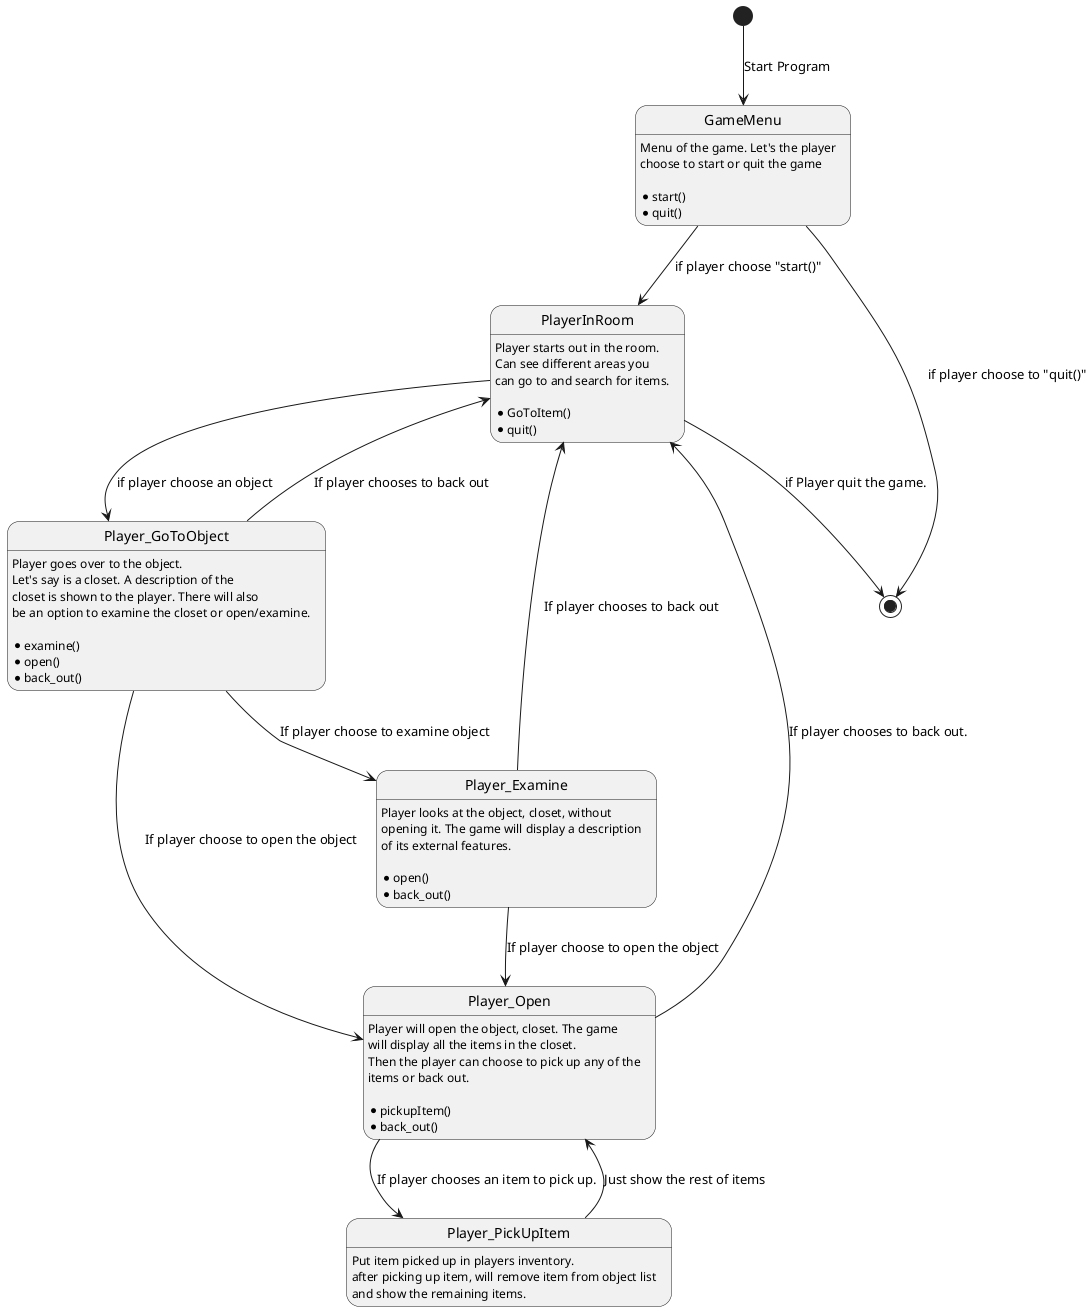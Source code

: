 @startuml
[*] --> GameMenu: Start Program
state GameMenu{
GameMenu: Menu of the game. Let's the player
GameMenu: choose to start or quit the game
GameMenu:
GameMenu: * start()
GameMenu: * quit()
}
GameMenu --> PlayerInRoom: if player choose "start()"
GameMenu --> [*]: if player choose to "quit()"

state PlayerInRoom{
PlayerInRoom: Player starts out in the room.
PlayerInRoom: Can see different areas you
PlayerInRoom: can go to and search for items.
PlayerInRoom:
PlayerInRoom: * GoToItem()
PlayerInRoom: * quit()
}
PlayerInRoom --> Player_GoToObject: if player choose an object
PlayerInRoom --> [*]: if Player quit the game.

state Player_GoToObject{
Player_GoToObject: Player goes over to the object.
Player_GoToObject: Let's say is a closet. A description of the
Player_GoToObject: closet is shown to the player. There will also
Player_GoToObject: be an option to examine the closet or open/examine.
Player_GoToObject:
Player_GoToObject: * examine()
Player_GoToObject: * open()
Player_GoToObject: * back_out()
}
Player_GoToObject --> Player_Examine: If player choose to examine object
Player_GoToObject --> Player_Open: If player choose to open the object
Player_GoToObject --> PlayerInRoom: If player chooses to back out

state Player_Examine{
Player_Examine: Player looks at the object, closet, without
Player_Examine: opening it. The game will display a description
Player_Examine: of its external features.
Player_Examine:
Player_Examine: * open()
Player_Examine: * back_out()
}
Player_Examine --> Player_Open: If player choose to open the object
Player_Examine --> PlayerInRoom: If player chooses to back out


state Player_Open{
Player_Open: Player will open the object, closet. The game
Player_Open: will display all the items in the closet.
Player_Open: Then the player can choose to pick up any of the
Player_Open: items or back out.
Player_Open:
Player_Open: * pickupItem()
Player_Open: * back_out()
}
Player_Open --> Player_PickUpItem: If player chooses an item to pick up.
Player_Open --> PlayerInRoom: If player chooses to back out.

state Player_PickUpItem{
Player_PickUpItem: Put item picked up in players inventory.
Player_PickUpItem: after picking up item, will remove item from object list
Player_PickUpItem: and show the remaining items.
}
Player_PickUpItem --> Player_Open: Just show the rest of items

@enduml